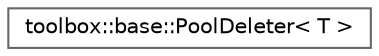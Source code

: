 digraph "Graphical Class Hierarchy"
{
 // LATEX_PDF_SIZE
  bgcolor="transparent";
  edge [fontname=Helvetica,fontsize=10,labelfontname=Helvetica,labelfontsize=10];
  node [fontname=Helvetica,fontsize=10,shape=box,height=0.2,width=0.4];
  rankdir="LR";
  Node0 [id="Node000000",label="toolbox::base::PoolDeleter\< T \>",height=0.2,width=0.4,color="grey40", fillcolor="white", style="filled",URL="$classtoolbox_1_1base_1_1_pool_deleter.html",tooltip=" "];
}
